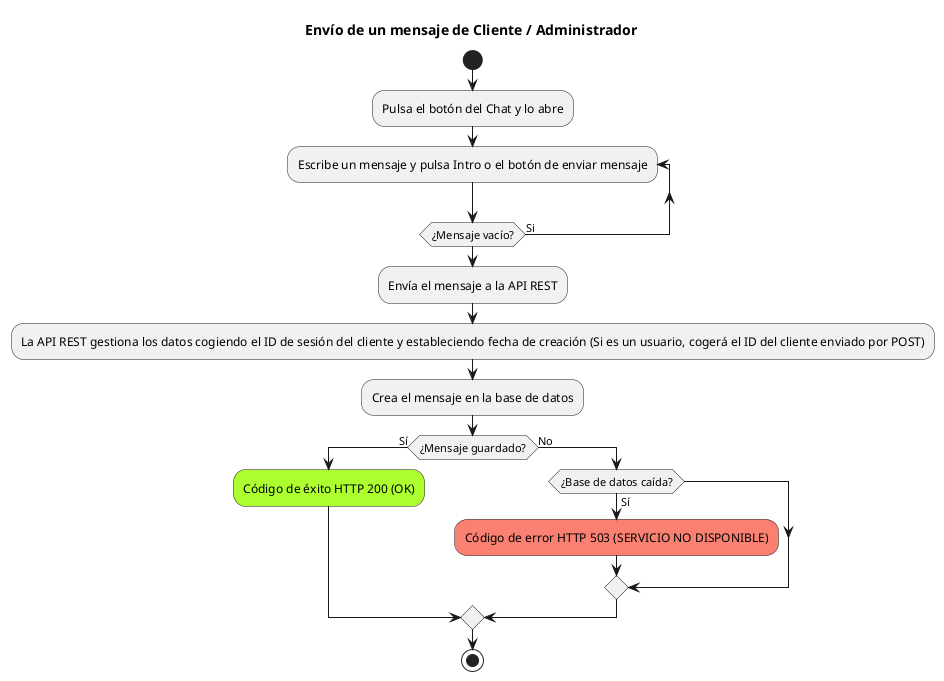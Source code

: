 @startuml
title Envío de un mensaje de Cliente / Administrador
start

:Pulsa el botón del Chat y lo abre;
repeat :Escribe un mensaje y pulsa Intro o el botón de enviar mensaje;
repeat while (¿Mensaje vacío?) is (Si)
:Envía el mensaje a la API REST;
:La API REST gestiona los datos cogiendo el ID de sesión del cliente y estableciendo fecha de creación (Si es un usuario, cogerá el ID del cliente enviado por POST);
:Crea el mensaje en la base de datos;
if (¿Mensaje guardado?) then (Sí)
    #greenyellow:Código de éxito HTTP 200 (OK);
else (No)
    if (¿Base de datos caída?) then (Sí)
        #salmon:Código de error HTTP 503 (SERVICIO NO DISPONIBLE);
    endif
endif

stop
@enduml